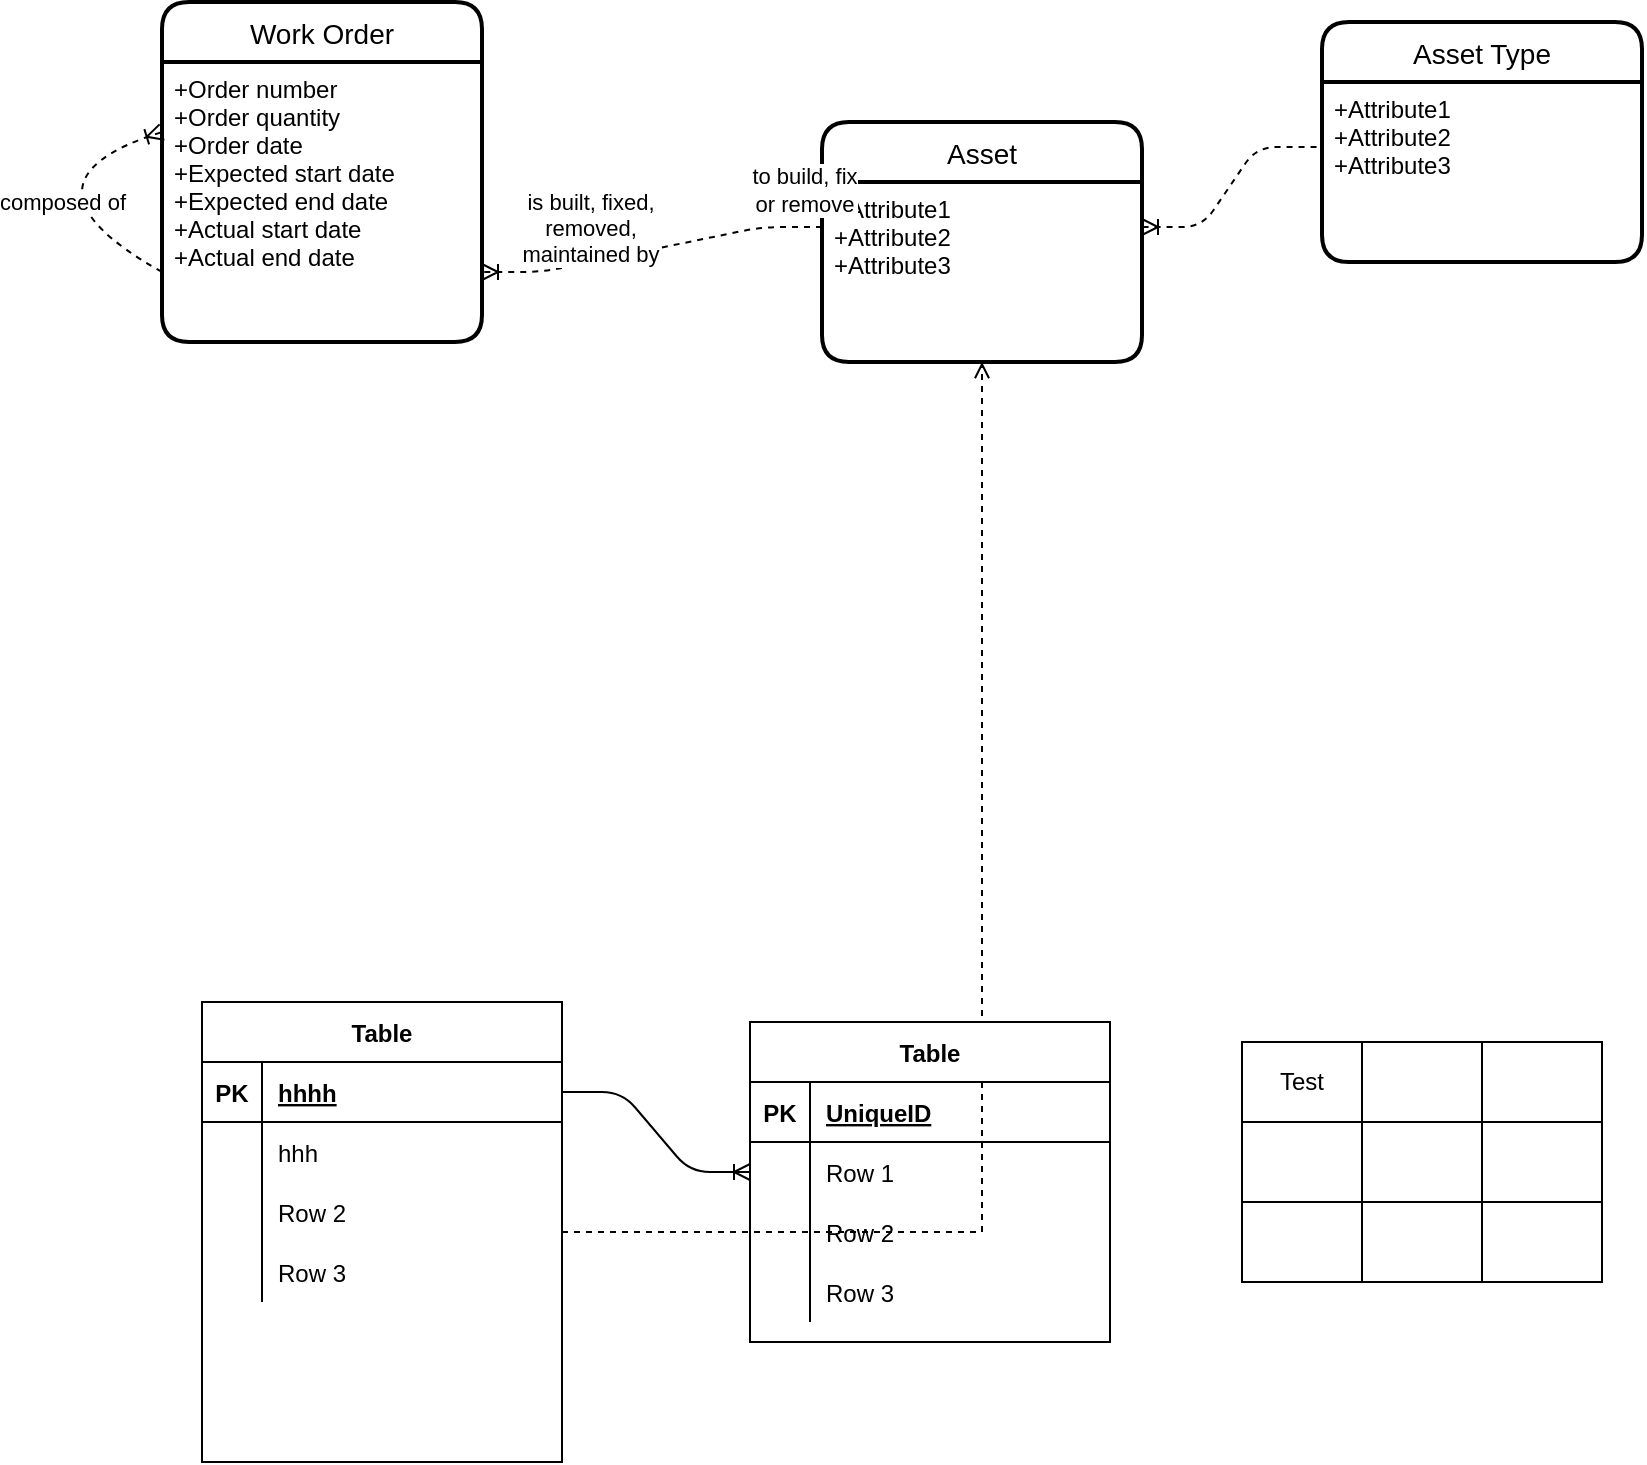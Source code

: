 <mxfile version="14.0.1" type="github">
  <diagram id="jrBTxwVvPEKHvW8RWl7c" name="Page-1">
    <mxGraphModel dx="2249" dy="737" grid="1" gridSize="10" guides="1" tooltips="1" connect="1" arrows="1" fold="1" page="1" pageScale="1" pageWidth="827" pageHeight="1169" math="1" shadow="0">
      <root>
        <mxCell id="0" />
        <mxCell id="1" parent="0" />
        <mxCell id="EJYXfhAiwWMtOJAuiXjB-1" value="Asset" style="swimlane;childLayout=stackLayout;horizontal=1;startSize=30;horizontalStack=0;rounded=1;fontSize=14;fontStyle=0;strokeWidth=2;resizeParent=0;resizeLast=1;shadow=0;dashed=0;align=center;" parent="1" vertex="1">
          <mxGeometry x="360" y="100" width="160" height="120" as="geometry">
            <mxRectangle x="344" y="50" width="70" height="30" as="alternateBounds" />
          </mxGeometry>
        </mxCell>
        <mxCell id="EJYXfhAiwWMtOJAuiXjB-2" value="+Attribute1&#xa;+Attribute2&#xa;+Attribute3" style="align=left;strokeColor=none;fillColor=none;spacingLeft=4;fontSize=12;verticalAlign=top;resizable=0;rotatable=0;part=1;" parent="EJYXfhAiwWMtOJAuiXjB-1" vertex="1">
          <mxGeometry y="30" width="160" height="90" as="geometry" />
        </mxCell>
        <mxCell id="EJYXfhAiwWMtOJAuiXjB-3" value="Work Order" style="swimlane;childLayout=stackLayout;horizontal=1;startSize=30;horizontalStack=0;rounded=1;fontSize=14;fontStyle=0;strokeWidth=2;resizeParent=0;resizeLast=1;shadow=0;dashed=0;align=center;" parent="1" vertex="1">
          <mxGeometry x="30" y="40" width="160" height="170" as="geometry">
            <mxRectangle x="20" y="40" width="100" height="30" as="alternateBounds" />
          </mxGeometry>
        </mxCell>
        <mxCell id="EJYXfhAiwWMtOJAuiXjB-4" value="+Order number&#xa;+Order quantity&#xa;+Order date&#xa;+Expected start date&#xa;+Expected end date&#xa;+Actual start date&#xa;+Actual end date" style="align=left;strokeColor=none;fillColor=none;spacingLeft=4;fontSize=12;verticalAlign=top;resizable=0;rotatable=0;part=1;" parent="EJYXfhAiwWMtOJAuiXjB-3" vertex="1">
          <mxGeometry y="30" width="160" height="140" as="geometry" />
        </mxCell>
        <mxCell id="31" value="" style="edgeStyle=entityRelationEdgeStyle;fontSize=12;html=1;endArrow=ERoneToMany;dashed=1;exitX=0;exitY=0.75;exitDx=0;exitDy=0;entryX=0;entryY=0.25;entryDx=0;entryDy=0;jumpStyle=arc;jumpSize=17;curved=1;" parent="EJYXfhAiwWMtOJAuiXjB-3" source="EJYXfhAiwWMtOJAuiXjB-4" target="EJYXfhAiwWMtOJAuiXjB-4" edge="1">
          <mxGeometry width="100" height="100" relative="1" as="geometry">
            <mxPoint x="4.08" y="162.34" as="sourcePoint" />
            <mxPoint x="-70" y="60.0" as="targetPoint" />
            <Array as="points">
              <mxPoint x="-80" y="90" />
            </Array>
          </mxGeometry>
        </mxCell>
        <mxCell id="32" value="composed of" style="edgeLabel;html=1;align=center;verticalAlign=middle;resizable=0;points=[];" parent="31" vertex="1" connectable="0">
          <mxGeometry x="0.754" y="2" relative="1" as="geometry">
            <mxPoint x="-28.78" y="30.47" as="offset" />
          </mxGeometry>
        </mxCell>
        <object label="" id="16">
          <mxCell style="edgeStyle=orthogonalEdgeStyle;rounded=0;orthogonalLoop=1;jettySize=auto;html=1;dashed=1;endArrow=open;endFill=0;" parent="1" source="EJYXfhAiwWMtOJAuiXjB-5" target="EJYXfhAiwWMtOJAuiXjB-2" edge="1">
            <mxGeometry relative="1" as="geometry" />
          </mxCell>
        </object>
        <mxCell id="EJYXfhAiwWMtOJAuiXjB-5" value="Table" style="shape=table;startSize=30;container=1;collapsible=1;childLayout=tableLayout;fixedRows=1;rowLines=0;fontStyle=1;align=center;resizeLast=1;" parent="1" vertex="1">
          <mxGeometry x="50" y="540" width="180" height="230" as="geometry" />
        </mxCell>
        <mxCell id="EJYXfhAiwWMtOJAuiXjB-6" value="" style="shape=partialRectangle;collapsible=0;dropTarget=0;pointerEvents=0;fillColor=none;top=0;left=0;bottom=1;right=0;points=[[0,0.5],[1,0.5]];portConstraint=eastwest;" parent="EJYXfhAiwWMtOJAuiXjB-5" vertex="1">
          <mxGeometry y="30" width="180" height="30" as="geometry" />
        </mxCell>
        <mxCell id="EJYXfhAiwWMtOJAuiXjB-7" value="PK" style="shape=partialRectangle;connectable=0;fillColor=none;top=0;left=0;bottom=0;right=0;fontStyle=1;overflow=hidden;" parent="EJYXfhAiwWMtOJAuiXjB-6" vertex="1">
          <mxGeometry width="30" height="30" as="geometry" />
        </mxCell>
        <mxCell id="EJYXfhAiwWMtOJAuiXjB-8" value="hhhh" style="shape=partialRectangle;connectable=0;fillColor=none;top=0;left=0;bottom=0;right=0;align=left;spacingLeft=6;fontStyle=5;overflow=hidden;" parent="EJYXfhAiwWMtOJAuiXjB-6" vertex="1">
          <mxGeometry x="30" width="150" height="30" as="geometry" />
        </mxCell>
        <mxCell id="EJYXfhAiwWMtOJAuiXjB-9" value="" style="shape=partialRectangle;collapsible=0;dropTarget=0;pointerEvents=0;fillColor=none;top=0;left=0;bottom=0;right=0;points=[[0,0.5],[1,0.5]];portConstraint=eastwest;" parent="EJYXfhAiwWMtOJAuiXjB-5" vertex="1">
          <mxGeometry y="60" width="180" height="30" as="geometry" />
        </mxCell>
        <mxCell id="EJYXfhAiwWMtOJAuiXjB-10" value="" style="shape=partialRectangle;connectable=0;fillColor=none;top=0;left=0;bottom=0;right=0;editable=1;overflow=hidden;" parent="EJYXfhAiwWMtOJAuiXjB-9" vertex="1">
          <mxGeometry width="30" height="30" as="geometry" />
        </mxCell>
        <mxCell id="EJYXfhAiwWMtOJAuiXjB-11" value="hhh" style="shape=partialRectangle;connectable=0;fillColor=none;top=0;left=0;bottom=0;right=0;align=left;spacingLeft=6;overflow=hidden;" parent="EJYXfhAiwWMtOJAuiXjB-9" vertex="1">
          <mxGeometry x="30" width="150" height="30" as="geometry" />
        </mxCell>
        <mxCell id="EJYXfhAiwWMtOJAuiXjB-12" value="" style="shape=partialRectangle;collapsible=0;dropTarget=0;pointerEvents=0;fillColor=none;top=0;left=0;bottom=0;right=0;points=[[0,0.5],[1,0.5]];portConstraint=eastwest;" parent="EJYXfhAiwWMtOJAuiXjB-5" vertex="1">
          <mxGeometry y="90" width="180" height="30" as="geometry" />
        </mxCell>
        <mxCell id="EJYXfhAiwWMtOJAuiXjB-13" value="" style="shape=partialRectangle;connectable=0;fillColor=none;top=0;left=0;bottom=0;right=0;editable=1;overflow=hidden;" parent="EJYXfhAiwWMtOJAuiXjB-12" vertex="1">
          <mxGeometry width="30" height="30" as="geometry" />
        </mxCell>
        <mxCell id="EJYXfhAiwWMtOJAuiXjB-14" value="Row 2" style="shape=partialRectangle;connectable=0;fillColor=none;top=0;left=0;bottom=0;right=0;align=left;spacingLeft=6;overflow=hidden;" parent="EJYXfhAiwWMtOJAuiXjB-12" vertex="1">
          <mxGeometry x="30" width="150" height="30" as="geometry" />
        </mxCell>
        <mxCell id="EJYXfhAiwWMtOJAuiXjB-15" value="" style="shape=partialRectangle;collapsible=0;dropTarget=0;pointerEvents=0;fillColor=none;top=0;left=0;bottom=0;right=0;points=[[0,0.5],[1,0.5]];portConstraint=eastwest;" parent="EJYXfhAiwWMtOJAuiXjB-5" vertex="1">
          <mxGeometry y="120" width="180" height="30" as="geometry" />
        </mxCell>
        <mxCell id="EJYXfhAiwWMtOJAuiXjB-16" value="" style="shape=partialRectangle;connectable=0;fillColor=none;top=0;left=0;bottom=0;right=0;editable=1;overflow=hidden;" parent="EJYXfhAiwWMtOJAuiXjB-15" vertex="1">
          <mxGeometry width="30" height="30" as="geometry" />
        </mxCell>
        <mxCell id="EJYXfhAiwWMtOJAuiXjB-17" value="Row 3" style="shape=partialRectangle;connectable=0;fillColor=none;top=0;left=0;bottom=0;right=0;align=left;spacingLeft=6;overflow=hidden;" parent="EJYXfhAiwWMtOJAuiXjB-15" vertex="1">
          <mxGeometry x="30" width="150" height="30" as="geometry" />
        </mxCell>
        <mxCell id="EJYXfhAiwWMtOJAuiXjB-18" value="Table" style="shape=table;startSize=30;container=1;collapsible=1;childLayout=tableLayout;fixedRows=1;rowLines=0;fontStyle=1;align=center;resizeLast=1;" parent="1" vertex="1">
          <mxGeometry x="324" y="550" width="180" height="160" as="geometry" />
        </mxCell>
        <mxCell id="EJYXfhAiwWMtOJAuiXjB-19" value="" style="shape=partialRectangle;collapsible=0;dropTarget=0;pointerEvents=0;fillColor=none;top=0;left=0;bottom=1;right=0;points=[[0,0.5],[1,0.5]];portConstraint=eastwest;" parent="EJYXfhAiwWMtOJAuiXjB-18" vertex="1">
          <mxGeometry y="30" width="180" height="30" as="geometry" />
        </mxCell>
        <mxCell id="EJYXfhAiwWMtOJAuiXjB-20" value="PK" style="shape=partialRectangle;connectable=0;fillColor=none;top=0;left=0;bottom=0;right=0;fontStyle=1;overflow=hidden;" parent="EJYXfhAiwWMtOJAuiXjB-19" vertex="1">
          <mxGeometry width="30" height="30" as="geometry" />
        </mxCell>
        <mxCell id="EJYXfhAiwWMtOJAuiXjB-21" value="UniqueID" style="shape=partialRectangle;connectable=0;fillColor=none;top=0;left=0;bottom=0;right=0;align=left;spacingLeft=6;fontStyle=5;overflow=hidden;" parent="EJYXfhAiwWMtOJAuiXjB-19" vertex="1">
          <mxGeometry x="30" width="150" height="30" as="geometry" />
        </mxCell>
        <mxCell id="EJYXfhAiwWMtOJAuiXjB-22" value="" style="shape=partialRectangle;collapsible=0;dropTarget=0;pointerEvents=0;fillColor=none;top=0;left=0;bottom=0;right=0;points=[[0,0.5],[1,0.5]];portConstraint=eastwest;" parent="EJYXfhAiwWMtOJAuiXjB-18" vertex="1">
          <mxGeometry y="60" width="180" height="30" as="geometry" />
        </mxCell>
        <mxCell id="EJYXfhAiwWMtOJAuiXjB-23" value="" style="shape=partialRectangle;connectable=0;fillColor=none;top=0;left=0;bottom=0;right=0;editable=1;overflow=hidden;" parent="EJYXfhAiwWMtOJAuiXjB-22" vertex="1">
          <mxGeometry width="30" height="30" as="geometry" />
        </mxCell>
        <mxCell id="EJYXfhAiwWMtOJAuiXjB-24" value="Row 1" style="shape=partialRectangle;connectable=0;fillColor=none;top=0;left=0;bottom=0;right=0;align=left;spacingLeft=6;overflow=hidden;" parent="EJYXfhAiwWMtOJAuiXjB-22" vertex="1">
          <mxGeometry x="30" width="150" height="30" as="geometry" />
        </mxCell>
        <mxCell id="EJYXfhAiwWMtOJAuiXjB-25" value="" style="shape=partialRectangle;collapsible=0;dropTarget=0;pointerEvents=0;fillColor=none;top=0;left=0;bottom=0;right=0;points=[[0,0.5],[1,0.5]];portConstraint=eastwest;" parent="EJYXfhAiwWMtOJAuiXjB-18" vertex="1">
          <mxGeometry y="90" width="180" height="30" as="geometry" />
        </mxCell>
        <mxCell id="EJYXfhAiwWMtOJAuiXjB-26" value="" style="shape=partialRectangle;connectable=0;fillColor=none;top=0;left=0;bottom=0;right=0;editable=1;overflow=hidden;" parent="EJYXfhAiwWMtOJAuiXjB-25" vertex="1">
          <mxGeometry width="30" height="30" as="geometry" />
        </mxCell>
        <mxCell id="EJYXfhAiwWMtOJAuiXjB-27" value="Row 2" style="shape=partialRectangle;connectable=0;fillColor=none;top=0;left=0;bottom=0;right=0;align=left;spacingLeft=6;overflow=hidden;" parent="EJYXfhAiwWMtOJAuiXjB-25" vertex="1">
          <mxGeometry x="30" width="150" height="30" as="geometry" />
        </mxCell>
        <mxCell id="EJYXfhAiwWMtOJAuiXjB-28" value="" style="shape=partialRectangle;collapsible=0;dropTarget=0;pointerEvents=0;fillColor=none;top=0;left=0;bottom=0;right=0;points=[[0,0.5],[1,0.5]];portConstraint=eastwest;" parent="EJYXfhAiwWMtOJAuiXjB-18" vertex="1">
          <mxGeometry y="120" width="180" height="30" as="geometry" />
        </mxCell>
        <mxCell id="EJYXfhAiwWMtOJAuiXjB-29" value="" style="shape=partialRectangle;connectable=0;fillColor=none;top=0;left=0;bottom=0;right=0;editable=1;overflow=hidden;" parent="EJYXfhAiwWMtOJAuiXjB-28" vertex="1">
          <mxGeometry width="30" height="30" as="geometry" />
        </mxCell>
        <mxCell id="EJYXfhAiwWMtOJAuiXjB-30" value="Row 3" style="shape=partialRectangle;connectable=0;fillColor=none;top=0;left=0;bottom=0;right=0;align=left;spacingLeft=6;overflow=hidden;" parent="EJYXfhAiwWMtOJAuiXjB-28" vertex="1">
          <mxGeometry x="30" width="150" height="30" as="geometry" />
        </mxCell>
        <mxCell id="EJYXfhAiwWMtOJAuiXjB-31" value="" style="edgeStyle=entityRelationEdgeStyle;fontSize=12;html=1;endArrow=ERoneToMany;" parent="1" source="EJYXfhAiwWMtOJAuiXjB-6" target="EJYXfhAiwWMtOJAuiXjB-22" edge="1">
          <mxGeometry width="100" height="100" relative="1" as="geometry">
            <mxPoint x="360" y="460" as="sourcePoint" />
            <mxPoint x="460" y="360" as="targetPoint" />
          </mxGeometry>
        </mxCell>
        <mxCell id="2" value="" style="shape=table;html=1;whiteSpace=wrap;startSize=0;container=1;collapsible=0;childLayout=tableLayout;" parent="1" vertex="1">
          <mxGeometry x="570" y="560" width="180" height="120" as="geometry" />
        </mxCell>
        <mxCell id="3" value="" style="shape=partialRectangle;html=1;whiteSpace=wrap;collapsible=0;dropTarget=0;pointerEvents=0;fillColor=none;top=0;left=0;bottom=0;right=0;points=[[0,0.5],[1,0.5]];portConstraint=eastwest;" parent="2" vertex="1">
          <mxGeometry width="180" height="40" as="geometry" />
        </mxCell>
        <mxCell id="4" value="Test" style="shape=partialRectangle;html=1;whiteSpace=wrap;connectable=0;fillColor=none;top=0;left=0;bottom=0;right=0;overflow=hidden;" parent="3" vertex="1">
          <mxGeometry width="60" height="40" as="geometry" />
        </mxCell>
        <mxCell id="5" value="" style="shape=partialRectangle;html=1;whiteSpace=wrap;connectable=0;fillColor=none;top=0;left=0;bottom=0;right=0;overflow=hidden;" parent="3" vertex="1">
          <mxGeometry x="60" width="60" height="40" as="geometry" />
        </mxCell>
        <mxCell id="6" value="" style="shape=partialRectangle;html=1;whiteSpace=wrap;connectable=0;fillColor=none;top=0;left=0;bottom=0;right=0;overflow=hidden;" parent="3" vertex="1">
          <mxGeometry x="120" width="60" height="40" as="geometry" />
        </mxCell>
        <mxCell id="7" value="" style="shape=partialRectangle;html=1;whiteSpace=wrap;collapsible=0;dropTarget=0;pointerEvents=0;fillColor=none;top=0;left=0;bottom=0;right=0;points=[[0,0.5],[1,0.5]];portConstraint=eastwest;" parent="2" vertex="1">
          <mxGeometry y="40" width="180" height="40" as="geometry" />
        </mxCell>
        <mxCell id="8" value="" style="shape=partialRectangle;html=1;whiteSpace=wrap;connectable=0;fillColor=none;top=0;left=0;bottom=0;right=0;overflow=hidden;" parent="7" vertex="1">
          <mxGeometry width="60" height="40" as="geometry" />
        </mxCell>
        <mxCell id="9" value="" style="shape=partialRectangle;html=1;whiteSpace=wrap;connectable=0;fillColor=none;top=0;left=0;bottom=0;right=0;overflow=hidden;" parent="7" vertex="1">
          <mxGeometry x="60" width="60" height="40" as="geometry" />
        </mxCell>
        <mxCell id="10" value="" style="shape=partialRectangle;html=1;whiteSpace=wrap;connectable=0;fillColor=none;top=0;left=0;bottom=0;right=0;overflow=hidden;" parent="7" vertex="1">
          <mxGeometry x="120" width="60" height="40" as="geometry" />
        </mxCell>
        <mxCell id="11" value="" style="shape=partialRectangle;html=1;whiteSpace=wrap;collapsible=0;dropTarget=0;pointerEvents=0;fillColor=none;top=0;left=0;bottom=0;right=0;points=[[0,0.5],[1,0.5]];portConstraint=eastwest;" parent="2" vertex="1">
          <mxGeometry y="80" width="180" height="40" as="geometry" />
        </mxCell>
        <mxCell id="12" value="" style="shape=partialRectangle;html=1;whiteSpace=wrap;connectable=0;fillColor=none;top=0;left=0;bottom=0;right=0;overflow=hidden;" parent="11" vertex="1">
          <mxGeometry width="60" height="40" as="geometry" />
        </mxCell>
        <mxCell id="13" value="" style="shape=partialRectangle;html=1;whiteSpace=wrap;connectable=0;fillColor=none;top=0;left=0;bottom=0;right=0;overflow=hidden;" parent="11" vertex="1">
          <mxGeometry x="60" width="60" height="40" as="geometry" />
        </mxCell>
        <mxCell id="14" value="" style="shape=partialRectangle;html=1;whiteSpace=wrap;connectable=0;fillColor=none;top=0;left=0;bottom=0;right=0;overflow=hidden;" parent="11" vertex="1">
          <mxGeometry x="120" width="60" height="40" as="geometry" />
        </mxCell>
        <mxCell id="22" value="" style="edgeStyle=entityRelationEdgeStyle;fontSize=12;html=1;endArrow=ERoneToMany;dashed=1;exitX=0;exitY=0.25;exitDx=0;exitDy=0;entryX=1;entryY=0.75;entryDx=0;entryDy=0;metaEdit=1;" parent="1" source="EJYXfhAiwWMtOJAuiXjB-2" target="EJYXfhAiwWMtOJAuiXjB-4" edge="1">
          <mxGeometry width="100" height="100" relative="1" as="geometry">
            <mxPoint x="170" y="330" as="sourcePoint" />
            <mxPoint x="270" y="230" as="targetPoint" />
          </mxGeometry>
        </mxCell>
        <mxCell id="23" value="is built, fixed, &lt;br&gt;removed, &lt;br&gt;maintained by" style="edgeLabel;html=1;align=center;verticalAlign=middle;resizable=0;points=[];" parent="22" vertex="1" connectable="0">
          <mxGeometry x="-0.205" y="3" relative="1" as="geometry">
            <mxPoint x="-49.62" y="-10.12" as="offset" />
          </mxGeometry>
        </mxCell>
        <mxCell id="24" value="to build, fix &lt;br&gt;or remove" style="edgeLabel;html=1;align=center;verticalAlign=middle;resizable=0;points=[];" parent="22" vertex="1" connectable="0">
          <mxGeometry x="0.041" y="-4" relative="1" as="geometry">
            <mxPoint x="79.85" y="-26.5" as="offset" />
          </mxGeometry>
        </mxCell>
        <mxCell id="25" value="Asset Type" style="swimlane;childLayout=stackLayout;horizontal=1;startSize=30;horizontalStack=0;rounded=1;fontSize=14;fontStyle=0;strokeWidth=2;resizeParent=0;resizeLast=1;shadow=0;dashed=0;align=center;" parent="1" vertex="1">
          <mxGeometry x="610" y="50" width="160" height="120" as="geometry" />
        </mxCell>
        <mxCell id="26" value="+Attribute1&#xa;+Attribute2&#xa;+Attribute3" style="align=left;strokeColor=none;fillColor=none;spacingLeft=4;fontSize=12;verticalAlign=top;resizable=0;rotatable=0;part=1;" parent="25" vertex="1">
          <mxGeometry y="30" width="160" height="90" as="geometry" />
        </mxCell>
        <mxCell id="28" value="" style="edgeStyle=entityRelationEdgeStyle;fontSize=12;html=1;endArrow=ERoneToMany;dashed=1;exitX=-0.017;exitY=0.361;exitDx=0;exitDy=0;exitPerimeter=0;entryX=1;entryY=0.25;entryDx=0;entryDy=0;" parent="1" source="26" target="EJYXfhAiwWMtOJAuiXjB-2" edge="1">
          <mxGeometry width="100" height="100" relative="1" as="geometry">
            <mxPoint x="100" y="170" as="sourcePoint" />
            <mxPoint x="200" y="70" as="targetPoint" />
          </mxGeometry>
        </mxCell>
      </root>
    </mxGraphModel>
  </diagram>
</mxfile>
